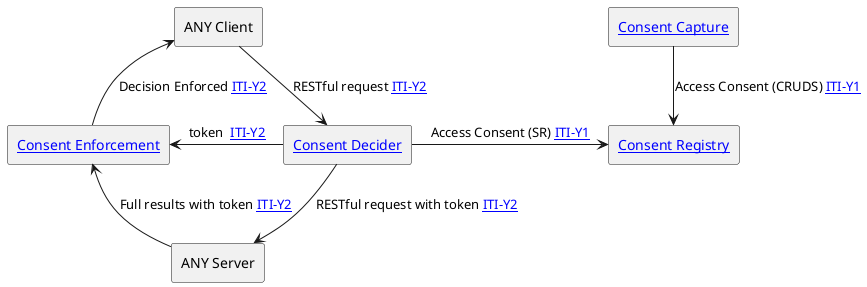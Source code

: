 @startuml
agent "[[#consentcapture Consent Capture]]" as capture
agent "[[#consentregistry Consent Registry]]" as registry
capture -down-> registry : "Access Consent (CRUDS) [[ITI-Y1.html ITI-Y1]]"
agent "ANY Client" as client 
agent "[[#consentdecision Consent Decider]]" as decision
agent "ANY Server" as server 
agent "[[#consentenforce Consent Enforcement]]" as enforce
client -down-> decision : "RESTful request [[ITI-Y2.html ITI-Y2]]"
decision -right-> registry: "Access Consent (SR) [[ITI-Y1.html ITI-Y1]]"
decision -down-> server : "RESTful request with token [[ITI-Y2.html ITI-Y2]]"
decision --left--> enforce : "token  [[ITI-Y2.html ITI-Y2]]"
server -up-> enforce : "Full results with token [[ITI-Y2.html ITI-Y2]]"
enforce -up-> client : "Decision Enforced [[ITI-Y2.html ITI-Y2]]"
@enduml
